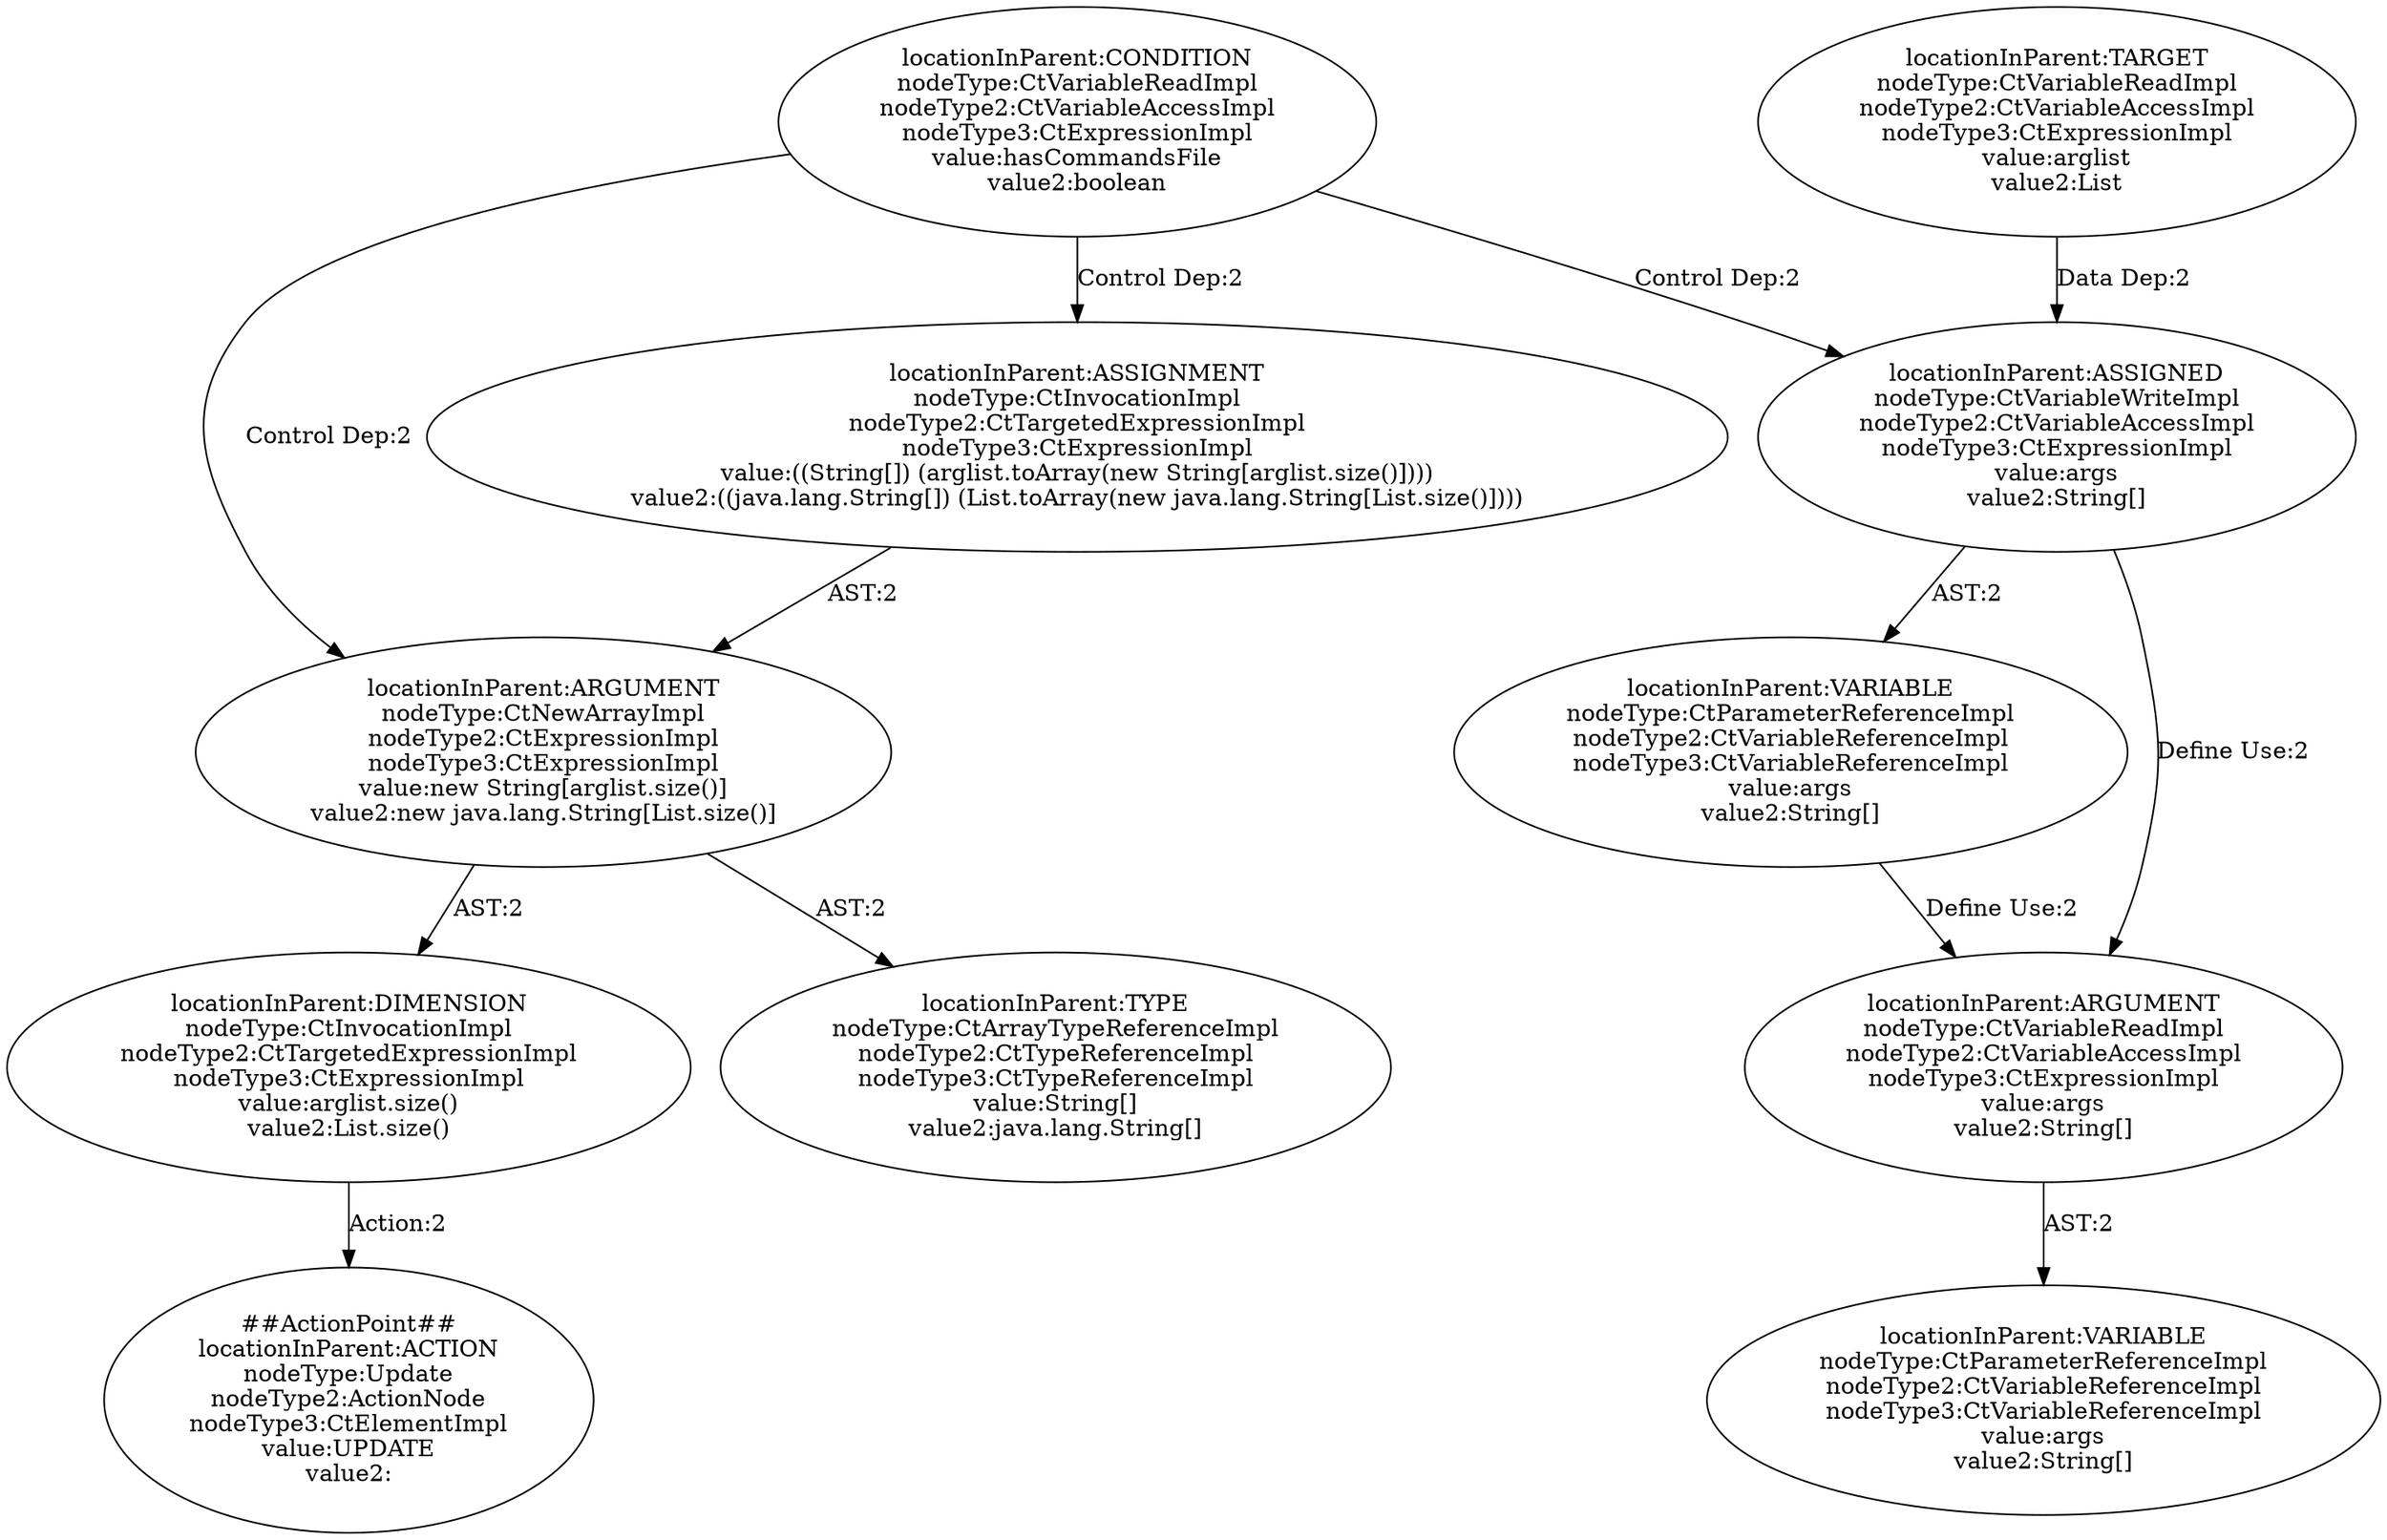 digraph "Pattern" {
0 [label="##ActionPoint##
locationInParent:ACTION
nodeType:Update
nodeType2:ActionNode
nodeType3:CtElementImpl
value:UPDATE
value2:" shape=ellipse]
1 [label="locationInParent:DIMENSION
nodeType:CtInvocationImpl
nodeType2:CtTargetedExpressionImpl
nodeType3:CtExpressionImpl
value:arglist.size()
value2:List.size()" shape=ellipse]
2 [label="locationInParent:ARGUMENT
nodeType:CtNewArrayImpl
nodeType2:CtExpressionImpl
nodeType3:CtExpressionImpl
value:new String[arglist.size()]
value2:new java.lang.String[List.size()]" shape=ellipse]
3 [label="locationInParent:CONDITION
nodeType:CtVariableReadImpl
nodeType2:CtVariableAccessImpl
nodeType3:CtExpressionImpl
value:hasCommandsFile
value2:boolean" shape=ellipse]
4 [label="locationInParent:ASSIGNMENT
nodeType:CtInvocationImpl
nodeType2:CtTargetedExpressionImpl
nodeType3:CtExpressionImpl
value:((String[]) (arglist.toArray(new String[arglist.size()])))
value2:((java.lang.String[]) (List.toArray(new java.lang.String[List.size()])))" shape=ellipse]
5 [label="locationInParent:TYPE
nodeType:CtArrayTypeReferenceImpl
nodeType2:CtTypeReferenceImpl
nodeType3:CtTypeReferenceImpl
value:String[]
value2:java.lang.String[]" shape=ellipse]
6 [label="locationInParent:TARGET
nodeType:CtVariableReadImpl
nodeType2:CtVariableAccessImpl
nodeType3:CtExpressionImpl
value:arglist
value2:List" shape=ellipse]
7 [label="locationInParent:ASSIGNED
nodeType:CtVariableWriteImpl
nodeType2:CtVariableAccessImpl
nodeType3:CtExpressionImpl
value:args
value2:String[]" shape=ellipse]
8 [label="locationInParent:VARIABLE
nodeType:CtParameterReferenceImpl
nodeType2:CtVariableReferenceImpl
nodeType3:CtVariableReferenceImpl
value:args
value2:String[]" shape=ellipse]
9 [label="locationInParent:ARGUMENT
nodeType:CtVariableReadImpl
nodeType2:CtVariableAccessImpl
nodeType3:CtExpressionImpl
value:args
value2:String[]" shape=ellipse]
10 [label="locationInParent:VARIABLE
nodeType:CtParameterReferenceImpl
nodeType2:CtVariableReferenceImpl
nodeType3:CtVariableReferenceImpl
value:args
value2:String[]" shape=ellipse]
1 -> 0 [label="Action:2"];
2 -> 1 [label="AST:2"];
2 -> 5 [label="AST:2"];
3 -> 2 [label="Control Dep:2"];
3 -> 7 [label="Control Dep:2"];
3 -> 4 [label="Control Dep:2"];
4 -> 2 [label="AST:2"];
6 -> 7 [label="Data Dep:2"];
7 -> 8 [label="AST:2"];
7 -> 9 [label="Define Use:2"];
8 -> 9 [label="Define Use:2"];
9 -> 10 [label="AST:2"];
}